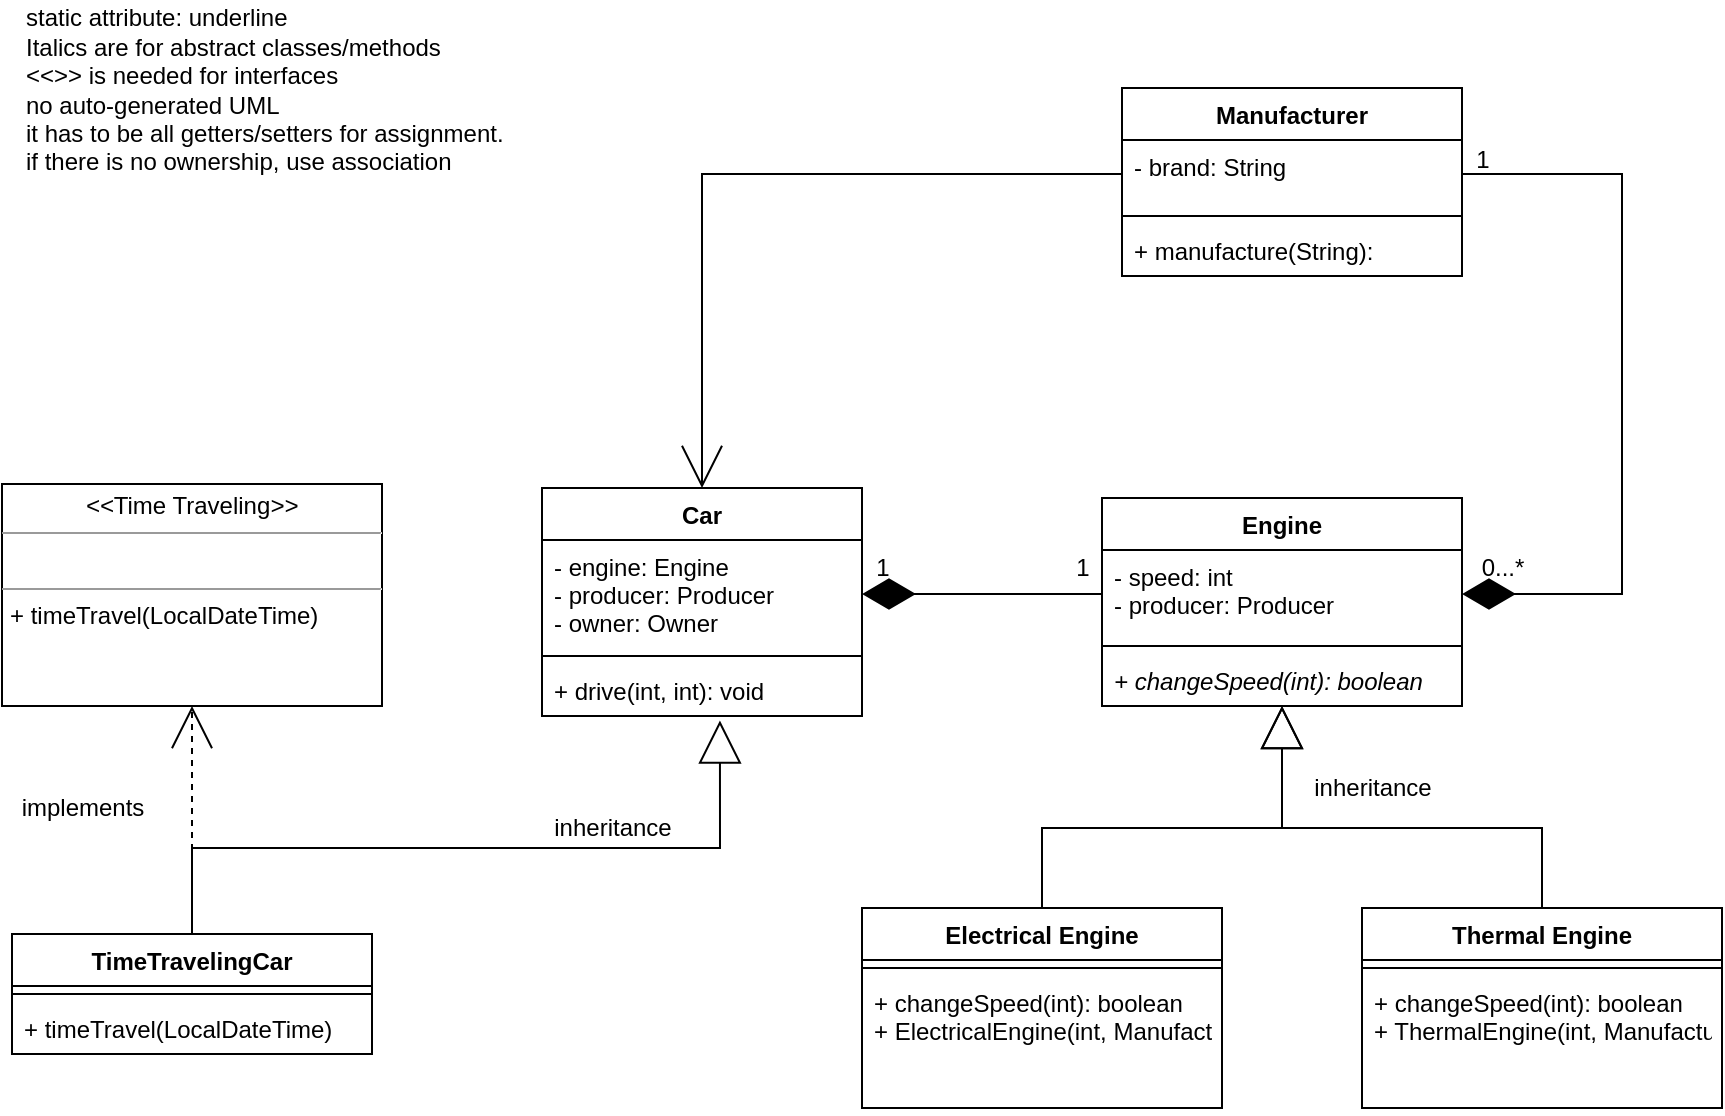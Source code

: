 <mxfile version="20.0.1" type="device"><diagram id="ShdAYrtXVqVb46iWoyf9" name="Page-1"><mxGraphModel dx="1635" dy="946" grid="1" gridSize="10" guides="1" tooltips="1" connect="1" arrows="1" fold="1" page="1" pageScale="1" pageWidth="1169" pageHeight="827" math="0" shadow="0"><root><mxCell id="0"/><mxCell id="1" parent="0"/><mxCell id="8Y7T5I1wL2ilpwAB3tu0-3" value="Engine" style="swimlane;fontStyle=1;align=center;verticalAlign=top;childLayout=stackLayout;horizontal=1;startSize=26;horizontalStack=0;resizeParent=1;resizeParentMax=0;resizeLast=0;collapsible=1;marginBottom=0;" parent="1" vertex="1"><mxGeometry x="610" y="395" width="180" height="104" as="geometry"/></mxCell><mxCell id="8Y7T5I1wL2ilpwAB3tu0-4" value="- speed: int&#10;- producer: Producer&#10;" style="text;strokeColor=none;fillColor=none;align=left;verticalAlign=top;spacingLeft=4;spacingRight=4;overflow=hidden;rotatable=0;points=[[0,0.5],[1,0.5]];portConstraint=eastwest;" parent="8Y7T5I1wL2ilpwAB3tu0-3" vertex="1"><mxGeometry y="26" width="180" height="44" as="geometry"/></mxCell><mxCell id="8Y7T5I1wL2ilpwAB3tu0-5" value="" style="line;strokeWidth=1;fillColor=none;align=left;verticalAlign=middle;spacingTop=-1;spacingLeft=3;spacingRight=3;rotatable=0;labelPosition=right;points=[];portConstraint=eastwest;" parent="8Y7T5I1wL2ilpwAB3tu0-3" vertex="1"><mxGeometry y="70" width="180" height="8" as="geometry"/></mxCell><mxCell id="8Y7T5I1wL2ilpwAB3tu0-6" value="+ changeSpeed(int): boolean" style="text;strokeColor=none;fillColor=none;align=left;verticalAlign=top;spacingLeft=4;spacingRight=4;overflow=hidden;rotatable=0;points=[[0,0.5],[1,0.5]];portConstraint=eastwest;fontStyle=2" parent="8Y7T5I1wL2ilpwAB3tu0-3" vertex="1"><mxGeometry y="78" width="180" height="26" as="geometry"/></mxCell><mxCell id="8Y7T5I1wL2ilpwAB3tu0-11" value="&lt;p style=&quot;margin:0px;margin-top:4px;text-align:center;&quot;&gt;&lt;i&gt;&amp;lt;&amp;lt;&lt;/i&gt;Time Traveling&lt;i&gt;&amp;gt;&amp;gt;&lt;/i&gt;&lt;br&gt;&lt;/p&gt;&lt;hr size=&quot;1&quot;&gt;&lt;br&gt;&lt;hr size=&quot;1&quot;&gt;&lt;p style=&quot;margin:0px;margin-left:4px;&quot;&gt;+ timeTravel(LocalDateTime)&lt;br&gt;&lt;/p&gt;" style="verticalAlign=top;align=left;overflow=fill;fontSize=12;fontFamily=Helvetica;html=1;" parent="1" vertex="1"><mxGeometry x="60" y="388" width="190" height="111" as="geometry"/></mxCell><mxCell id="8Y7T5I1wL2ilpwAB3tu0-13" value="Car" style="swimlane;fontStyle=1;align=center;verticalAlign=top;childLayout=stackLayout;horizontal=1;startSize=26;horizontalStack=0;resizeParent=1;resizeParentMax=0;resizeLast=0;collapsible=1;marginBottom=0;" parent="1" vertex="1"><mxGeometry x="330" y="390" width="160" height="114" as="geometry"/></mxCell><mxCell id="8Y7T5I1wL2ilpwAB3tu0-14" value="- engine: Engine&#10;- producer: Producer&#10;- owner: Owner&#10;" style="text;strokeColor=none;fillColor=none;align=left;verticalAlign=top;spacingLeft=4;spacingRight=4;overflow=hidden;rotatable=0;points=[[0,0.5],[1,0.5]];portConstraint=eastwest;" parent="8Y7T5I1wL2ilpwAB3tu0-13" vertex="1"><mxGeometry y="26" width="160" height="54" as="geometry"/></mxCell><mxCell id="8Y7T5I1wL2ilpwAB3tu0-15" value="" style="line;strokeWidth=1;fillColor=none;align=left;verticalAlign=middle;spacingTop=-1;spacingLeft=3;spacingRight=3;rotatable=0;labelPosition=right;points=[];portConstraint=eastwest;" parent="8Y7T5I1wL2ilpwAB3tu0-13" vertex="1"><mxGeometry y="80" width="160" height="8" as="geometry"/></mxCell><mxCell id="8Y7T5I1wL2ilpwAB3tu0-16" value="+ drive(int, int): void" style="text;strokeColor=none;fillColor=none;align=left;verticalAlign=top;spacingLeft=4;spacingRight=4;overflow=hidden;rotatable=0;points=[[0,0.5],[1,0.5]];portConstraint=eastwest;" parent="8Y7T5I1wL2ilpwAB3tu0-13" vertex="1"><mxGeometry y="88" width="160" height="26" as="geometry"/></mxCell><mxCell id="8Y7T5I1wL2ilpwAB3tu0-17" value="Manufacturer" style="swimlane;fontStyle=1;align=center;verticalAlign=top;childLayout=stackLayout;horizontal=1;startSize=26;horizontalStack=0;resizeParent=1;resizeParentMax=0;resizeLast=0;collapsible=1;marginBottom=0;" parent="1" vertex="1"><mxGeometry x="620" y="190" width="170" height="94" as="geometry"/></mxCell><mxCell id="8Y7T5I1wL2ilpwAB3tu0-18" value="- brand: String" style="text;strokeColor=none;fillColor=none;align=left;verticalAlign=top;spacingLeft=4;spacingRight=4;overflow=hidden;rotatable=0;points=[[0,0.5],[1,0.5]];portConstraint=eastwest;" parent="8Y7T5I1wL2ilpwAB3tu0-17" vertex="1"><mxGeometry y="26" width="170" height="34" as="geometry"/></mxCell><mxCell id="8Y7T5I1wL2ilpwAB3tu0-19" value="" style="line;strokeWidth=1;fillColor=none;align=left;verticalAlign=middle;spacingTop=-1;spacingLeft=3;spacingRight=3;rotatable=0;labelPosition=right;points=[];portConstraint=eastwest;" parent="8Y7T5I1wL2ilpwAB3tu0-17" vertex="1"><mxGeometry y="60" width="170" height="8" as="geometry"/></mxCell><mxCell id="8Y7T5I1wL2ilpwAB3tu0-20" value="+ manufacture(String): " style="text;strokeColor=none;fillColor=none;align=left;verticalAlign=top;spacingLeft=4;spacingRight=4;overflow=hidden;rotatable=0;points=[[0,0.5],[1,0.5]];portConstraint=eastwest;" parent="8Y7T5I1wL2ilpwAB3tu0-17" vertex="1"><mxGeometry y="68" width="170" height="26" as="geometry"/></mxCell><mxCell id="8Y7T5I1wL2ilpwAB3tu0-32" style="edgeStyle=orthogonalEdgeStyle;rounded=0;orthogonalLoop=1;jettySize=auto;html=1;endArrow=block;endFill=0;strokeWidth=1;startSize=6;endSize=19;" parent="1" source="8Y7T5I1wL2ilpwAB3tu0-22" target="8Y7T5I1wL2ilpwAB3tu0-6" edge="1"><mxGeometry relative="1" as="geometry"><Array as="points"><mxPoint x="830" y="560"/><mxPoint x="700" y="560"/></Array></mxGeometry></mxCell><mxCell id="8Y7T5I1wL2ilpwAB3tu0-22" value="Thermal Engine" style="swimlane;fontStyle=1;align=center;verticalAlign=top;childLayout=stackLayout;horizontal=1;startSize=26;horizontalStack=0;resizeParent=1;resizeParentMax=0;resizeLast=0;collapsible=1;marginBottom=0;" parent="1" vertex="1"><mxGeometry x="740" y="600" width="180" height="100" as="geometry"/></mxCell><mxCell id="8Y7T5I1wL2ilpwAB3tu0-24" value="" style="line;strokeWidth=1;fillColor=none;align=left;verticalAlign=middle;spacingTop=-1;spacingLeft=3;spacingRight=3;rotatable=0;labelPosition=right;points=[];portConstraint=eastwest;" parent="8Y7T5I1wL2ilpwAB3tu0-22" vertex="1"><mxGeometry y="26" width="180" height="8" as="geometry"/></mxCell><mxCell id="8Y7T5I1wL2ilpwAB3tu0-25" value="+ changeSpeed(int): boolean&#10;+ ThermalEngine(int, Manufacturer)" style="text;strokeColor=none;fillColor=none;align=left;verticalAlign=top;spacingLeft=4;spacingRight=4;overflow=hidden;rotatable=0;points=[[0,0.5],[1,0.5]];portConstraint=eastwest;" parent="8Y7T5I1wL2ilpwAB3tu0-22" vertex="1"><mxGeometry y="34" width="180" height="66" as="geometry"/></mxCell><mxCell id="8Y7T5I1wL2ilpwAB3tu0-30" style="edgeStyle=orthogonalEdgeStyle;rounded=0;orthogonalLoop=1;jettySize=auto;html=1;endArrow=block;endFill=0;strokeWidth=1;startSize=6;endSize=19;" parent="1" source="8Y7T5I1wL2ilpwAB3tu0-26" target="8Y7T5I1wL2ilpwAB3tu0-6" edge="1"><mxGeometry relative="1" as="geometry"><Array as="points"><mxPoint x="580" y="560"/><mxPoint x="700" y="560"/></Array></mxGeometry></mxCell><mxCell id="8Y7T5I1wL2ilpwAB3tu0-26" value="Electrical Engine" style="swimlane;fontStyle=1;align=center;verticalAlign=top;childLayout=stackLayout;horizontal=1;startSize=26;horizontalStack=0;resizeParent=1;resizeParentMax=0;resizeLast=0;collapsible=1;marginBottom=0;" parent="1" vertex="1"><mxGeometry x="490" y="600" width="180" height="100" as="geometry"/></mxCell><mxCell id="8Y7T5I1wL2ilpwAB3tu0-28" value="" style="line;strokeWidth=1;fillColor=none;align=left;verticalAlign=middle;spacingTop=-1;spacingLeft=3;spacingRight=3;rotatable=0;labelPosition=right;points=[];portConstraint=eastwest;" parent="8Y7T5I1wL2ilpwAB3tu0-26" vertex="1"><mxGeometry y="26" width="180" height="8" as="geometry"/></mxCell><mxCell id="8Y7T5I1wL2ilpwAB3tu0-29" value="+ changeSpeed(int): boolean&#10;+ ElectricalEngine(int, Manufacturer)" style="text;strokeColor=none;fillColor=none;align=left;verticalAlign=top;spacingLeft=4;spacingRight=4;overflow=hidden;rotatable=0;points=[[0,0.5],[1,0.5]];portConstraint=eastwest;" parent="8Y7T5I1wL2ilpwAB3tu0-26" vertex="1"><mxGeometry y="34" width="180" height="66" as="geometry"/></mxCell><mxCell id="8Y7T5I1wL2ilpwAB3tu0-33" value="inheritance" style="text;html=1;align=center;verticalAlign=middle;resizable=0;points=[];autosize=1;strokeColor=none;fillColor=none;" parent="1" vertex="1"><mxGeometry x="710" y="530" width="70" height="20" as="geometry"/></mxCell><mxCell id="8Y7T5I1wL2ilpwAB3tu0-34" value="" style="endArrow=diamondThin;endFill=1;endSize=24;html=1;rounded=0;strokeWidth=1;entryX=1;entryY=0.5;entryDx=0;entryDy=0;exitX=0;exitY=0.5;exitDx=0;exitDy=0;" parent="1" source="8Y7T5I1wL2ilpwAB3tu0-4" target="8Y7T5I1wL2ilpwAB3tu0-14" edge="1"><mxGeometry width="160" relative="1" as="geometry"><mxPoint x="620" y="380" as="sourcePoint"/><mxPoint x="780" y="380" as="targetPoint"/></mxGeometry></mxCell><mxCell id="8Y7T5I1wL2ilpwAB3tu0-35" value="1" style="text;html=1;align=center;verticalAlign=middle;resizable=0;points=[];autosize=1;strokeColor=none;fillColor=none;" parent="1" vertex="1"><mxGeometry x="490" y="420" width="20" height="20" as="geometry"/></mxCell><mxCell id="8Y7T5I1wL2ilpwAB3tu0-36" value="1" style="text;html=1;align=center;verticalAlign=middle;resizable=0;points=[];autosize=1;strokeColor=none;fillColor=none;" parent="1" vertex="1"><mxGeometry x="590" y="420" width="20" height="20" as="geometry"/></mxCell><mxCell id="8Y7T5I1wL2ilpwAB3tu0-37" value="" style="endArrow=diamondThin;endFill=1;endSize=24;html=1;rounded=0;strokeWidth=1;entryX=1;entryY=0.5;entryDx=0;entryDy=0;exitX=1;exitY=0.5;exitDx=0;exitDy=0;" parent="1" source="8Y7T5I1wL2ilpwAB3tu0-18" target="8Y7T5I1wL2ilpwAB3tu0-4" edge="1"><mxGeometry width="160" relative="1" as="geometry"><mxPoint x="870" y="230" as="sourcePoint"/><mxPoint x="980" y="340" as="targetPoint"/><Array as="points"><mxPoint x="870" y="233"/><mxPoint x="870" y="443"/></Array></mxGeometry></mxCell><mxCell id="8Y7T5I1wL2ilpwAB3tu0-38" value="1" style="text;html=1;align=center;verticalAlign=middle;resizable=0;points=[];autosize=1;strokeColor=none;fillColor=none;" parent="1" vertex="1"><mxGeometry x="790" y="216" width="20" height="20" as="geometry"/></mxCell><mxCell id="8Y7T5I1wL2ilpwAB3tu0-39" value="0...*" style="text;html=1;align=center;verticalAlign=middle;resizable=0;points=[];autosize=1;strokeColor=none;fillColor=none;" parent="1" vertex="1"><mxGeometry x="790" y="420" width="40" height="20" as="geometry"/></mxCell><mxCell id="8Y7T5I1wL2ilpwAB3tu0-44" style="edgeStyle=orthogonalEdgeStyle;rounded=0;orthogonalLoop=1;jettySize=auto;html=1;endArrow=open;endFill=0;startSize=6;endSize=19;strokeWidth=1;dashed=1;" parent="1" source="8Y7T5I1wL2ilpwAB3tu0-40" target="8Y7T5I1wL2ilpwAB3tu0-11" edge="1"><mxGeometry relative="1" as="geometry"/></mxCell><mxCell id="8Y7T5I1wL2ilpwAB3tu0-46" style="edgeStyle=orthogonalEdgeStyle;rounded=0;orthogonalLoop=1;jettySize=auto;html=1;entryX=0.556;entryY=1.086;entryDx=0;entryDy=0;endArrow=block;endFill=0;startSize=6;endSize=19;strokeWidth=1;entryPerimeter=0;" parent="1" source="8Y7T5I1wL2ilpwAB3tu0-40" target="8Y7T5I1wL2ilpwAB3tu0-16" edge="1"><mxGeometry relative="1" as="geometry"><Array as="points"><mxPoint x="155" y="570"/><mxPoint x="419" y="570"/></Array></mxGeometry></mxCell><mxCell id="8Y7T5I1wL2ilpwAB3tu0-40" value="TimeTravelingCar" style="swimlane;fontStyle=1;align=center;verticalAlign=top;childLayout=stackLayout;horizontal=1;startSize=26;horizontalStack=0;resizeParent=1;resizeParentMax=0;resizeLast=0;collapsible=1;marginBottom=0;" parent="1" vertex="1"><mxGeometry x="65" y="613" width="180" height="60" as="geometry"/></mxCell><mxCell id="8Y7T5I1wL2ilpwAB3tu0-42" value="" style="line;strokeWidth=1;fillColor=none;align=left;verticalAlign=middle;spacingTop=-1;spacingLeft=3;spacingRight=3;rotatable=0;labelPosition=right;points=[];portConstraint=eastwest;" parent="8Y7T5I1wL2ilpwAB3tu0-40" vertex="1"><mxGeometry y="26" width="180" height="8" as="geometry"/></mxCell><mxCell id="8Y7T5I1wL2ilpwAB3tu0-43" value="+ timeTravel(LocalDateTime)" style="text;strokeColor=none;fillColor=none;align=left;verticalAlign=top;spacingLeft=4;spacingRight=4;overflow=hidden;rotatable=0;points=[[0,0.5],[1,0.5]];portConstraint=eastwest;" parent="8Y7T5I1wL2ilpwAB3tu0-40" vertex="1"><mxGeometry y="34" width="180" height="26" as="geometry"/></mxCell><mxCell id="8Y7T5I1wL2ilpwAB3tu0-45" value="&lt;div align=&quot;left&quot;&gt;static attribute: underline&lt;/div&gt;&lt;div align=&quot;left&quot;&gt;Italics are for abstract classes/methods&lt;/div&gt;&lt;div align=&quot;left&quot;&gt;&amp;lt;&amp;lt;&amp;gt;&amp;gt; is needed for interfaces&lt;/div&gt;&lt;div align=&quot;left&quot;&gt;no auto-generated UML&lt;/div&gt;&lt;div align=&quot;left&quot;&gt;it has to be all getters/setters for assignment.&lt;/div&gt;&lt;div&gt;if there is no ownership, use association&lt;br&gt;&lt;/div&gt;" style="text;html=1;align=left;verticalAlign=middle;resizable=0;points=[];autosize=1;strokeColor=none;fillColor=none;" parent="1" vertex="1"><mxGeometry x="70" y="146" width="250" height="90" as="geometry"/></mxCell><mxCell id="8Y7T5I1wL2ilpwAB3tu0-47" value="inheritance" style="text;html=1;align=center;verticalAlign=middle;resizable=0;points=[];autosize=1;strokeColor=none;fillColor=none;" parent="1" vertex="1"><mxGeometry x="330" y="550" width="70" height="20" as="geometry"/></mxCell><mxCell id="8Y7T5I1wL2ilpwAB3tu0-48" value="implements" style="text;html=1;align=center;verticalAlign=middle;resizable=0;points=[];autosize=1;strokeColor=none;fillColor=none;" parent="1" vertex="1"><mxGeometry x="60" y="540" width="80" height="20" as="geometry"/></mxCell><mxCell id="8Y7T5I1wL2ilpwAB3tu0-49" style="edgeStyle=orthogonalEdgeStyle;rounded=0;orthogonalLoop=1;jettySize=auto;html=1;endArrow=open;endFill=0;startSize=6;endSize=19;strokeWidth=1;" parent="1" source="8Y7T5I1wL2ilpwAB3tu0-18" target="8Y7T5I1wL2ilpwAB3tu0-13" edge="1"><mxGeometry relative="1" as="geometry"/></mxCell></root></mxGraphModel></diagram></mxfile>
